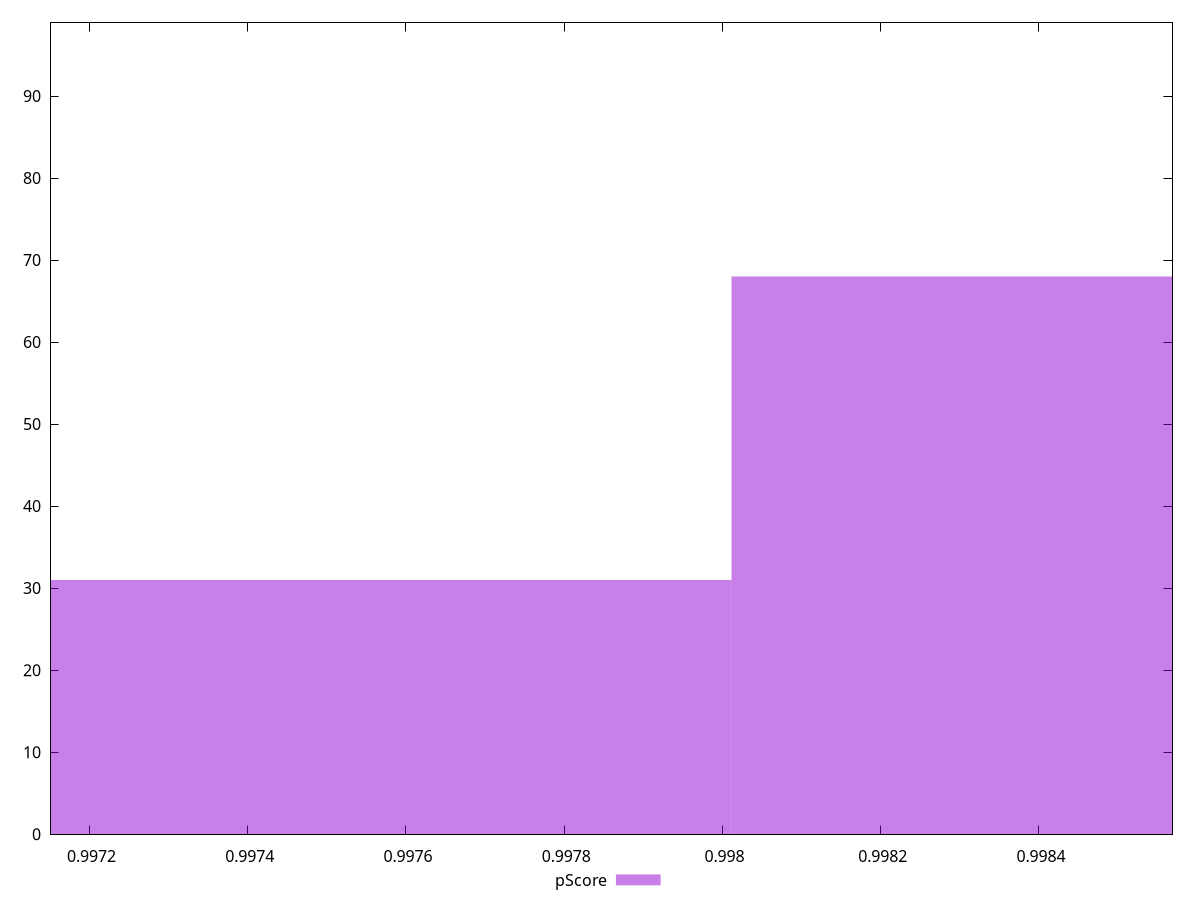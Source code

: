reset

$pScore <<EOF
0.9985650438690037 68
0.9974579872793485 31
EOF

set key outside below
set boxwidth 0.0011070565896552148
set xrange [0.9971502316350968:0.998568812052014]
set yrange [0:99]
set trange [0:99]
set style fill transparent solid 0.5 noborder
set terminal svg size 640, 490 enhanced background rgb 'white'
set output "reports/report_00030_2021-02-24T20-42-31.540Z/interactive/samples/card/pScore/histogram.svg"

plot $pScore title "pScore" with boxes

reset
